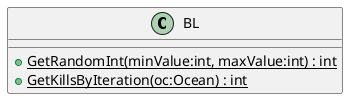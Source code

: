 @startuml
class BL {
    + {static} GetRandomInt(minValue:int, maxValue:int) : int
    + {static} GetKillsByIteration(oc:Ocean) : int
}
@enduml

